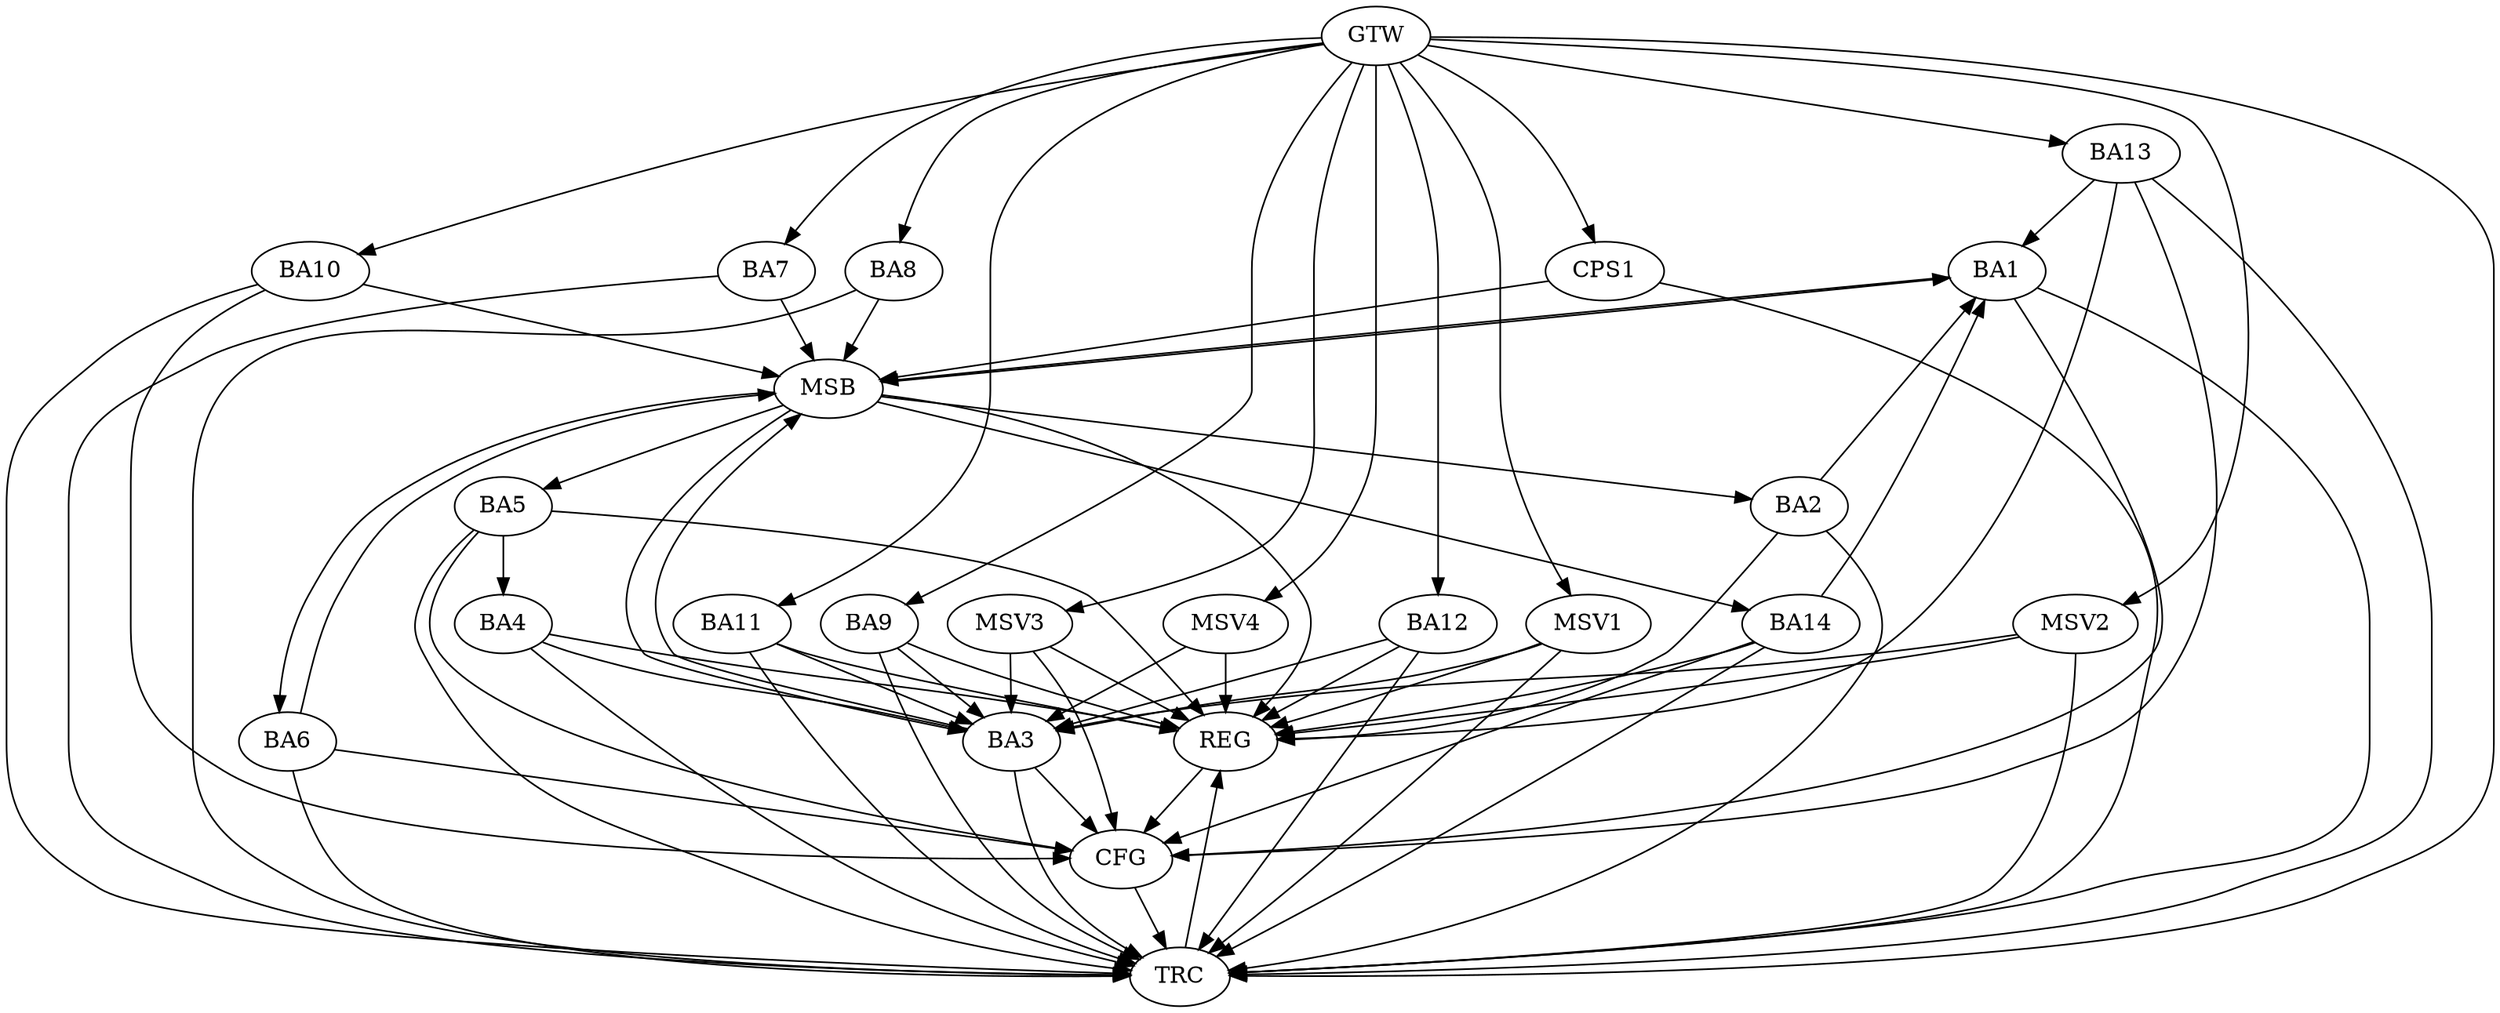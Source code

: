 strict digraph G {
  BA1 [ label="BA1" ];
  BA2 [ label="BA2" ];
  BA3 [ label="BA3" ];
  BA4 [ label="BA4" ];
  BA5 [ label="BA5" ];
  BA6 [ label="BA6" ];
  BA7 [ label="BA7" ];
  BA8 [ label="BA8" ];
  BA9 [ label="BA9" ];
  BA10 [ label="BA10" ];
  BA11 [ label="BA11" ];
  BA12 [ label="BA12" ];
  BA13 [ label="BA13" ];
  BA14 [ label="BA14" ];
  CPS1 [ label="CPS1" ];
  GTW [ label="GTW" ];
  REG [ label="REG" ];
  MSB [ label="MSB" ];
  CFG [ label="CFG" ];
  TRC [ label="TRC" ];
  MSV1 [ label="MSV1" ];
  MSV2 [ label="MSV2" ];
  MSV3 [ label="MSV3" ];
  MSV4 [ label="MSV4" ];
  BA2 -> BA1;
  BA4 -> BA3;
  BA5 -> BA4;
  BA9 -> BA3;
  BA11 -> BA3;
  BA12 -> BA3;
  BA13 -> BA1;
  BA14 -> BA1;
  GTW -> BA7;
  GTW -> BA8;
  GTW -> BA9;
  GTW -> BA10;
  GTW -> BA11;
  GTW -> BA12;
  GTW -> BA13;
  GTW -> CPS1;
  BA2 -> REG;
  BA4 -> REG;
  BA5 -> REG;
  BA9 -> REG;
  BA11 -> REG;
  BA12 -> REG;
  BA13 -> REG;
  BA14 -> REG;
  BA1 -> MSB;
  MSB -> BA2;
  MSB -> REG;
  BA3 -> MSB;
  MSB -> BA1;
  BA6 -> MSB;
  MSB -> BA3;
  BA7 -> MSB;
  MSB -> BA6;
  BA8 -> MSB;
  BA10 -> MSB;
  MSB -> BA5;
  CPS1 -> MSB;
  MSB -> BA14;
  BA10 -> CFG;
  BA5 -> CFG;
  BA1 -> CFG;
  BA14 -> CFG;
  BA13 -> CFG;
  BA3 -> CFG;
  BA6 -> CFG;
  REG -> CFG;
  BA1 -> TRC;
  BA2 -> TRC;
  BA3 -> TRC;
  BA4 -> TRC;
  BA5 -> TRC;
  BA6 -> TRC;
  BA7 -> TRC;
  BA8 -> TRC;
  BA9 -> TRC;
  BA10 -> TRC;
  BA11 -> TRC;
  BA12 -> TRC;
  BA13 -> TRC;
  BA14 -> TRC;
  CPS1 -> TRC;
  GTW -> TRC;
  CFG -> TRC;
  TRC -> REG;
  MSV1 -> BA3;
  GTW -> MSV1;
  MSV1 -> REG;
  MSV1 -> TRC;
  MSV2 -> BA3;
  GTW -> MSV2;
  MSV2 -> REG;
  MSV2 -> TRC;
  MSV3 -> BA3;
  GTW -> MSV3;
  MSV3 -> REG;
  MSV3 -> CFG;
  MSV4 -> BA3;
  GTW -> MSV4;
  MSV4 -> REG;
}
